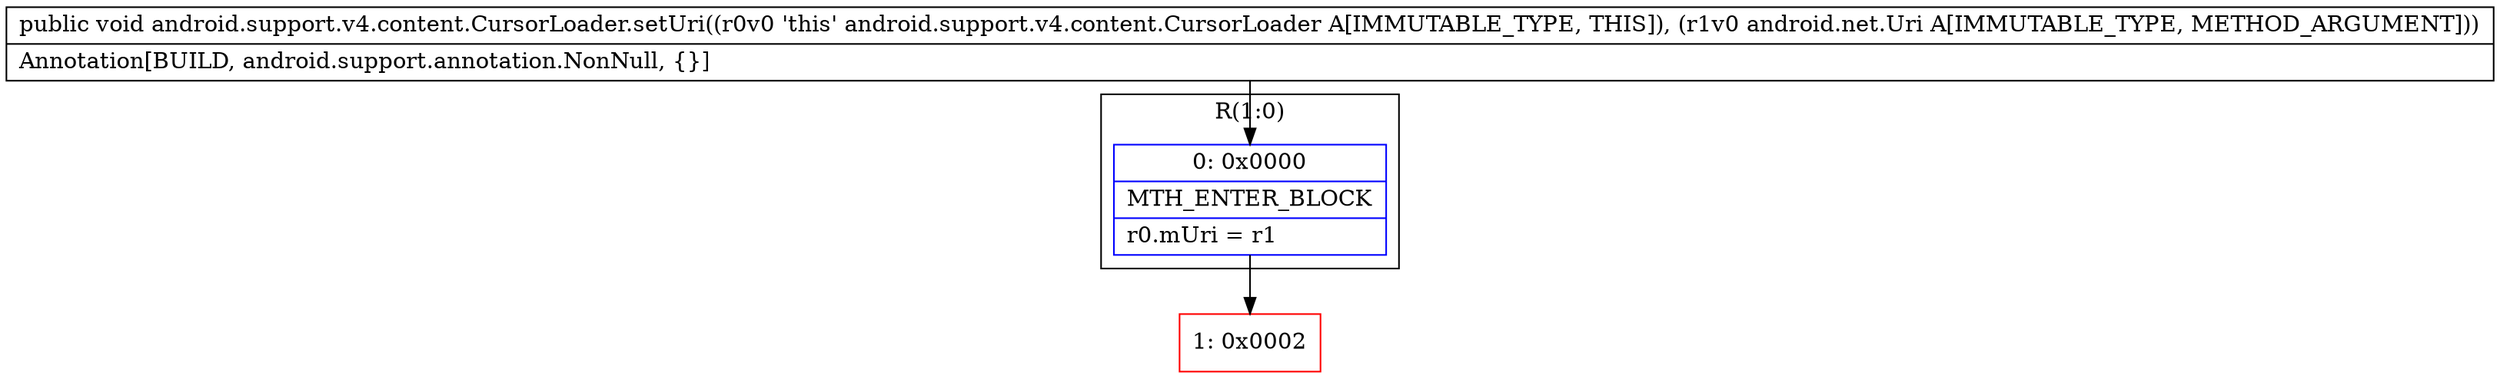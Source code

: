 digraph "CFG forandroid.support.v4.content.CursorLoader.setUri(Landroid\/net\/Uri;)V" {
subgraph cluster_Region_1836554059 {
label = "R(1:0)";
node [shape=record,color=blue];
Node_0 [shape=record,label="{0\:\ 0x0000|MTH_ENTER_BLOCK\l|r0.mUri = r1\l}"];
}
Node_1 [shape=record,color=red,label="{1\:\ 0x0002}"];
MethodNode[shape=record,label="{public void android.support.v4.content.CursorLoader.setUri((r0v0 'this' android.support.v4.content.CursorLoader A[IMMUTABLE_TYPE, THIS]), (r1v0 android.net.Uri A[IMMUTABLE_TYPE, METHOD_ARGUMENT]))  | Annotation[BUILD, android.support.annotation.NonNull, \{\}]\l}"];
MethodNode -> Node_0;
Node_0 -> Node_1;
}

